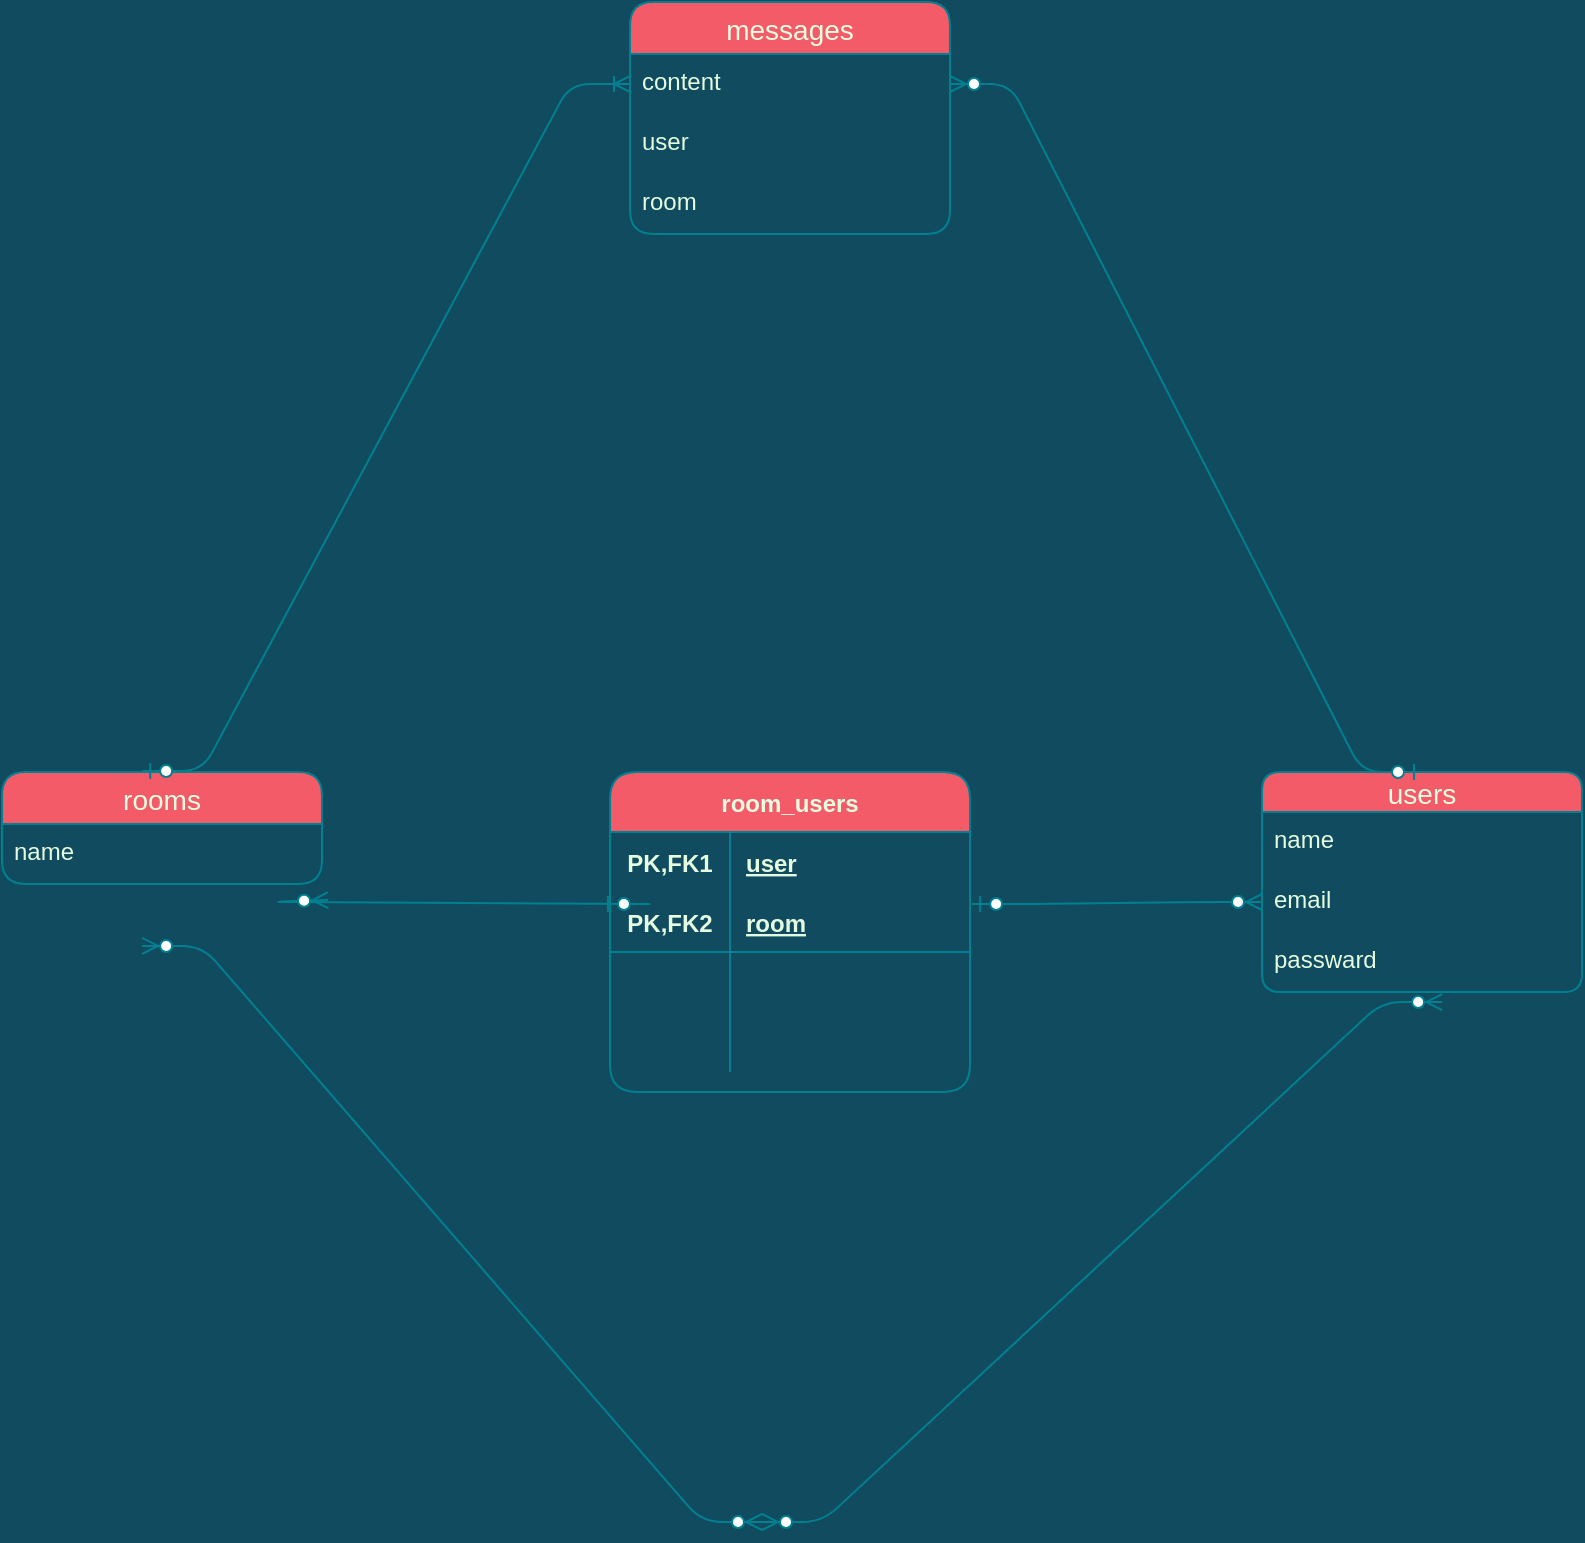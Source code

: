 <mxfile version="14.2.4" type="embed">
    <diagram id="MH2arRfnb2mbxvSSxD6x" name="ページ1">
        <mxGraphModel dx="1490" dy="1060" grid="1" gridSize="10" guides="1" tooltips="1" connect="1" arrows="1" fold="1" page="1" pageScale="1" pageWidth="827" pageHeight="1169" background="#114B5F" math="0" shadow="0">
            <root>
                <mxCell id="0"/>
                <mxCell id="1" parent="0"/>
                <mxCell id="32" value="users" style="swimlane;fontStyle=0;childLayout=stackLayout;horizontal=1;startSize=20;horizontalStack=0;resizeParent=1;resizeParentMax=0;resizeLast=0;collapsible=1;marginBottom=0;align=center;fontSize=14;rounded=1;fillColor=#F45B69;strokeColor=#028090;fontColor=#E4FDE1;" vertex="1" parent="1">
                    <mxGeometry x="650" y="585" width="160" height="110" as="geometry"/>
                </mxCell>
                <mxCell id="33" value="name" style="text;strokeColor=none;fillColor=none;spacingLeft=4;spacingRight=4;overflow=hidden;rotatable=0;points=[[0,0.5],[1,0.5]];portConstraint=eastwest;fontSize=12;rounded=1;fontColor=#E4FDE1;" vertex="1" parent="32">
                    <mxGeometry y="20" width="160" height="30" as="geometry"/>
                </mxCell>
                <mxCell id="34" value="email" style="text;strokeColor=none;fillColor=none;spacingLeft=4;spacingRight=4;overflow=hidden;rotatable=0;points=[[0,0.5],[1,0.5]];portConstraint=eastwest;fontSize=12;rounded=1;fontColor=#E4FDE1;" vertex="1" parent="32">
                    <mxGeometry y="50" width="160" height="30" as="geometry"/>
                </mxCell>
                <mxCell id="35" value="passward" style="text;strokeColor=none;fillColor=none;spacingLeft=4;spacingRight=4;overflow=hidden;rotatable=0;points=[[0,0.5],[1,0.5]];portConstraint=eastwest;fontSize=12;rounded=1;fontColor=#E4FDE1;" vertex="1" parent="32">
                    <mxGeometry y="80" width="160" height="30" as="geometry"/>
                </mxCell>
                <mxCell id="36" value="rooms" style="swimlane;fontStyle=0;childLayout=stackLayout;horizontal=1;startSize=26;horizontalStack=0;resizeParent=1;resizeParentMax=0;resizeLast=0;collapsible=1;marginBottom=0;align=center;fontSize=14;rounded=1;fillColor=#F45B69;strokeColor=#028090;fontColor=#E4FDE1;" vertex="1" parent="1">
                    <mxGeometry x="20" y="585" width="160" height="56" as="geometry"/>
                </mxCell>
                <mxCell id="37" value="name" style="text;strokeColor=none;fillColor=none;spacingLeft=4;spacingRight=4;overflow=hidden;rotatable=0;points=[[0,0.5],[1,0.5]];portConstraint=eastwest;fontSize=12;rounded=1;fontColor=#E4FDE1;" vertex="1" parent="36">
                    <mxGeometry y="26" width="160" height="30" as="geometry"/>
                </mxCell>
                <mxCell id="57" value="room_users" style="shape=table;startSize=30;container=1;collapsible=1;childLayout=tableLayout;fixedRows=1;rowLines=0;fontStyle=1;align=center;resizeLast=1;rounded=1;fillColor=#F45B69;strokeColor=#028090;fontColor=#E4FDE1;" vertex="1" parent="1">
                    <mxGeometry x="324" y="585" width="180" height="160" as="geometry"/>
                </mxCell>
                <mxCell id="58" value="" style="shape=partialRectangle;collapsible=0;dropTarget=0;pointerEvents=0;fillColor=none;top=0;left=0;bottom=0;right=0;points=[[0,0.5],[1,0.5]];portConstraint=eastwest;rounded=1;strokeColor=#028090;fontColor=#E4FDE1;" vertex="1" parent="57">
                    <mxGeometry y="30" width="180" height="30" as="geometry"/>
                </mxCell>
                <mxCell id="59" value="PK,FK1" style="shape=partialRectangle;connectable=0;fillColor=none;top=0;left=0;bottom=0;right=0;fontStyle=1;overflow=hidden;rounded=1;strokeColor=#028090;fontColor=#E4FDE1;" vertex="1" parent="58">
                    <mxGeometry width="60" height="30" as="geometry"/>
                </mxCell>
                <mxCell id="60" value="user" style="shape=partialRectangle;connectable=0;fillColor=none;top=0;left=0;bottom=0;right=0;align=left;spacingLeft=6;fontStyle=5;overflow=hidden;rounded=1;strokeColor=#028090;fontColor=#E4FDE1;" vertex="1" parent="58">
                    <mxGeometry x="60" width="120" height="30" as="geometry"/>
                </mxCell>
                <mxCell id="61" value="" style="shape=partialRectangle;collapsible=0;dropTarget=0;pointerEvents=0;fillColor=none;top=0;left=0;bottom=1;right=0;points=[[0,0.5],[1,0.5]];portConstraint=eastwest;rounded=1;strokeColor=#028090;fontColor=#E4FDE1;" vertex="1" parent="57">
                    <mxGeometry y="60" width="180" height="30" as="geometry"/>
                </mxCell>
                <mxCell id="62" value="PK,FK2" style="shape=partialRectangle;connectable=0;fillColor=none;top=0;left=0;bottom=0;right=0;fontStyle=1;overflow=hidden;rounded=1;strokeColor=#028090;fontColor=#E4FDE1;" vertex="1" parent="61">
                    <mxGeometry width="60" height="30" as="geometry"/>
                </mxCell>
                <mxCell id="63" value="room" style="shape=partialRectangle;connectable=0;fillColor=none;top=0;left=0;bottom=0;right=0;align=left;spacingLeft=6;fontStyle=5;overflow=hidden;rounded=1;strokeColor=#028090;fontColor=#E4FDE1;" vertex="1" parent="61">
                    <mxGeometry x="60" width="120" height="30" as="geometry"/>
                </mxCell>
                <mxCell id="64" value="" style="shape=partialRectangle;collapsible=0;dropTarget=0;pointerEvents=0;fillColor=none;top=0;left=0;bottom=0;right=0;points=[[0,0.5],[1,0.5]];portConstraint=eastwest;rounded=1;strokeColor=#028090;fontColor=#E4FDE1;" vertex="1" parent="57">
                    <mxGeometry y="90" width="180" height="30" as="geometry"/>
                </mxCell>
                <mxCell id="65" value="" style="shape=partialRectangle;connectable=0;fillColor=none;top=0;left=0;bottom=0;right=0;editable=1;overflow=hidden;rounded=1;strokeColor=#028090;fontColor=#E4FDE1;" vertex="1" parent="64">
                    <mxGeometry width="60" height="30" as="geometry"/>
                </mxCell>
                <mxCell id="66" value="" style="shape=partialRectangle;connectable=0;fillColor=none;top=0;left=0;bottom=0;right=0;align=left;spacingLeft=6;overflow=hidden;rounded=1;strokeColor=#028090;fontColor=#E4FDE1;" vertex="1" parent="64">
                    <mxGeometry x="60" width="120" height="30" as="geometry"/>
                </mxCell>
                <mxCell id="67" value="" style="shape=partialRectangle;collapsible=0;dropTarget=0;pointerEvents=0;fillColor=none;top=0;left=0;bottom=0;right=0;points=[[0,0.5],[1,0.5]];portConstraint=eastwest;rounded=1;strokeColor=#028090;fontColor=#E4FDE1;" vertex="1" parent="57">
                    <mxGeometry y="120" width="180" height="30" as="geometry"/>
                </mxCell>
                <mxCell id="68" value="" style="shape=partialRectangle;connectable=0;fillColor=none;top=0;left=0;bottom=0;right=0;editable=1;overflow=hidden;rounded=1;strokeColor=#028090;fontColor=#E4FDE1;" vertex="1" parent="67">
                    <mxGeometry width="60" height="30" as="geometry"/>
                </mxCell>
                <mxCell id="69" value="" style="shape=partialRectangle;connectable=0;fillColor=none;top=0;left=0;bottom=0;right=0;align=left;spacingLeft=6;overflow=hidden;rounded=1;strokeColor=#028090;fontColor=#E4FDE1;" vertex="1" parent="67">
                    <mxGeometry x="60" width="120" height="30" as="geometry"/>
                </mxCell>
                <mxCell id="70" value="messages" style="swimlane;fontStyle=0;childLayout=stackLayout;horizontal=1;startSize=26;horizontalStack=0;resizeParent=1;resizeParentMax=0;resizeLast=0;collapsible=1;marginBottom=0;align=center;fontSize=14;rounded=1;fillColor=#F45B69;strokeColor=#028090;fontColor=#E4FDE1;" vertex="1" parent="1">
                    <mxGeometry x="334" y="200" width="160" height="116" as="geometry"/>
                </mxCell>
                <mxCell id="71" value="content" style="text;strokeColor=none;fillColor=none;spacingLeft=4;spacingRight=4;overflow=hidden;rotatable=0;points=[[0,0.5],[1,0.5]];portConstraint=eastwest;fontSize=12;rounded=1;fontColor=#E4FDE1;" vertex="1" parent="70">
                    <mxGeometry y="26" width="160" height="30" as="geometry"/>
                </mxCell>
                <mxCell id="72" value="user" style="text;strokeColor=none;fillColor=none;spacingLeft=4;spacingRight=4;overflow=hidden;rotatable=0;points=[[0,0.5],[1,0.5]];portConstraint=eastwest;fontSize=12;rounded=1;fontColor=#E4FDE1;" vertex="1" parent="70">
                    <mxGeometry y="56" width="160" height="30" as="geometry"/>
                </mxCell>
                <mxCell id="73" value="room" style="text;strokeColor=none;fillColor=none;spacingLeft=4;spacingRight=4;overflow=hidden;rotatable=0;points=[[0,0.5],[1,0.5]];portConstraint=eastwest;fontSize=12;rounded=1;fontColor=#E4FDE1;" vertex="1" parent="70">
                    <mxGeometry y="86" width="160" height="30" as="geometry"/>
                </mxCell>
                <mxCell id="78" value="" style="edgeStyle=entityRelationEdgeStyle;fontSize=12;html=1;endArrow=ERoneToMany;startArrow=ERzeroToOne;strokeColor=#028090;fillColor=#F45B69;entryX=0;entryY=0.5;entryDx=0;entryDy=0;exitX=0.438;exitY=-0.009;exitDx=0;exitDy=0;exitPerimeter=0;" edge="1" parent="1" source="36" target="71">
                    <mxGeometry width="100" height="100" relative="1" as="geometry">
                        <mxPoint x="160" y="585" as="sourcePoint"/>
                        <mxPoint x="260" y="485" as="targetPoint"/>
                    </mxGeometry>
                </mxCell>
                <mxCell id="81" value="" style="edgeStyle=entityRelationEdgeStyle;fontSize=12;html=1;endArrow=ERzeroToMany;startArrow=ERzeroToOne;strokeColor=#028090;fillColor=#F45B69;exitX=0.5;exitY=0;exitDx=0;exitDy=0;entryX=1;entryY=0.5;entryDx=0;entryDy=0;" edge="1" parent="1" source="32" target="71">
                    <mxGeometry width="100" height="100" relative="1" as="geometry">
                        <mxPoint x="670" y="426" as="sourcePoint"/>
                        <mxPoint x="770" y="316" as="targetPoint"/>
                    </mxGeometry>
                </mxCell>
                <mxCell id="83" value="" style="edgeStyle=entityRelationEdgeStyle;fontSize=12;html=1;endArrow=ERzeroToMany;endFill=1;startArrow=ERzeroToMany;strokeColor=#028090;fillColor=#F45B69;entryX=0.563;entryY=1.167;entryDx=0;entryDy=0;entryPerimeter=0;" edge="1" parent="1" target="35">
                    <mxGeometry width="100" height="100" relative="1" as="geometry">
                        <mxPoint x="400" y="960" as="sourcePoint"/>
                        <mxPoint x="464" y="880" as="targetPoint"/>
                    </mxGeometry>
                </mxCell>
                <mxCell id="84" value="" style="edgeStyle=entityRelationEdgeStyle;fontSize=12;html=1;endArrow=ERzeroToMany;endFill=1;startArrow=ERzeroToMany;strokeColor=#028090;fillColor=#F45B69;exitX=0.438;exitY=1.033;exitDx=0;exitDy=0;exitPerimeter=0;" edge="1" parent="1">
                    <mxGeometry width="100" height="100" relative="1" as="geometry">
                        <mxPoint x="90.08" y="671.99" as="sourcePoint"/>
                        <mxPoint x="400" y="960" as="targetPoint"/>
                    </mxGeometry>
                </mxCell>
                <mxCell id="85" value="" style="edgeStyle=entityRelationEdgeStyle;fontSize=12;html=1;endArrow=ERzeroToMany;startArrow=ERzeroToOne;strokeColor=#028090;fillColor=#F45B69;entryX=0;entryY=0.5;entryDx=0;entryDy=0;exitX=1.006;exitY=0.2;exitDx=0;exitDy=0;exitPerimeter=0;" edge="1" parent="1" source="61" target="34">
                    <mxGeometry width="100" height="100" relative="1" as="geometry">
                        <mxPoint x="530" y="715" as="sourcePoint"/>
                        <mxPoint x="630" y="615" as="targetPoint"/>
                    </mxGeometry>
                </mxCell>
                <mxCell id="86" value="" style="edgeStyle=entityRelationEdgeStyle;fontSize=12;html=1;endArrow=ERzeroToMany;startArrow=ERzeroToOne;strokeColor=#028090;fillColor=#F45B69;entryX=1.019;entryY=0.267;entryDx=0;entryDy=0;entryPerimeter=0;exitX=-0.028;exitY=0.2;exitDx=0;exitDy=0;exitPerimeter=0;" edge="1" parent="1" source="61">
                    <mxGeometry width="100" height="100" relative="1" as="geometry">
                        <mxPoint x="200" y="701" as="sourcePoint"/>
                        <mxPoint x="183.04" y="649.01" as="targetPoint"/>
                    </mxGeometry>
                </mxCell>
            </root>
        </mxGraphModel>
    </diagram>
</mxfile>